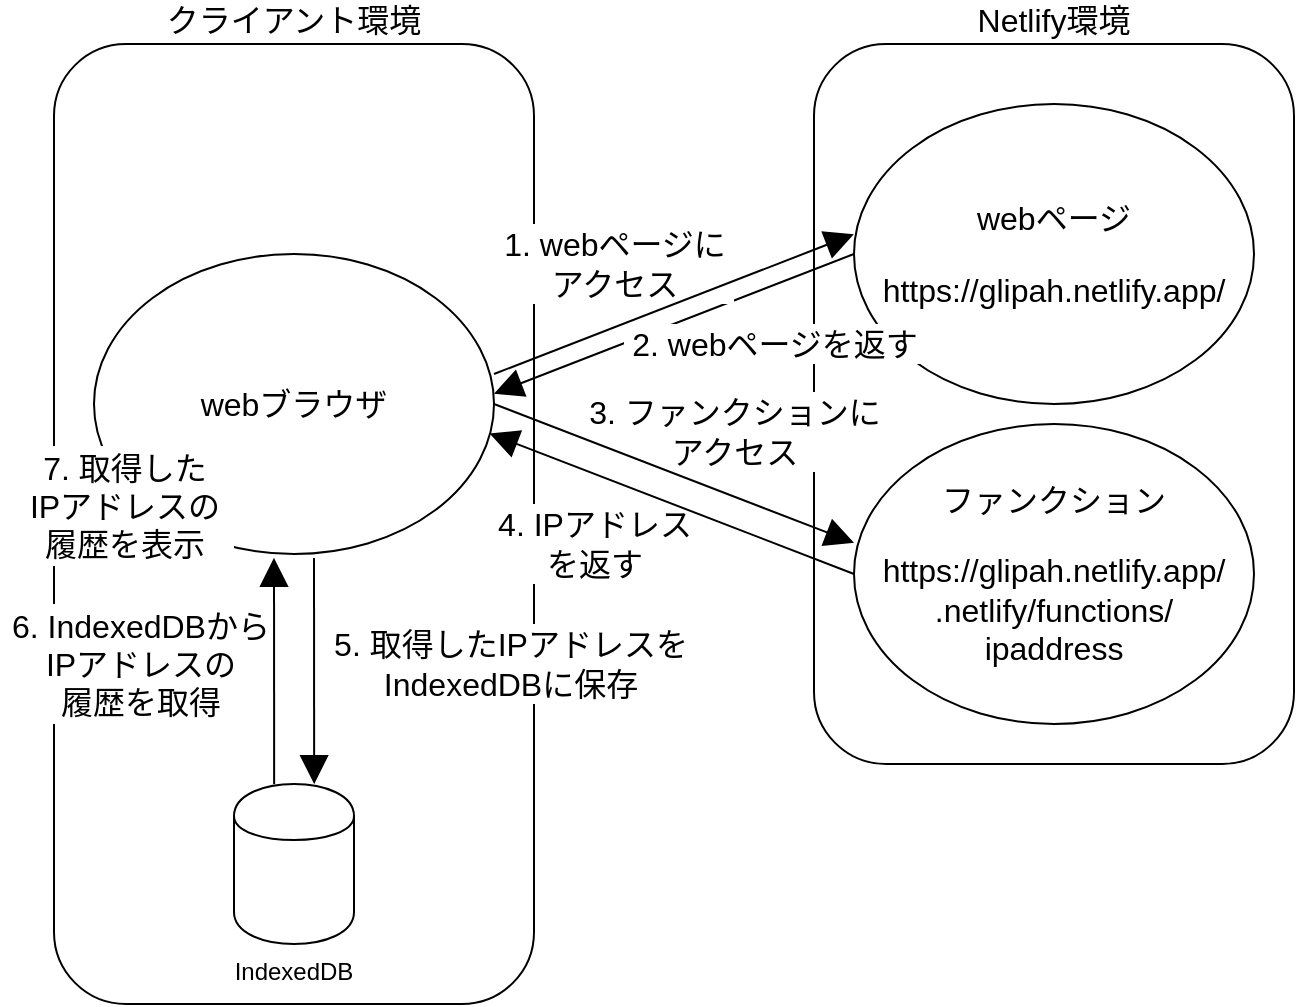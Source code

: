 <mxfile version="13.0.3" type="device"><diagram id="-wSbFnS5kWjP6roDs0ag" name="Page-1"><mxGraphModel dx="1102" dy="815" grid="1" gridSize="10" guides="1" tooltips="1" connect="1" arrows="1" fold="1" page="1" pageScale="1" pageWidth="1169" pageHeight="827" math="0" shadow="0"><root><mxCell id="0"/><mxCell id="1" parent="0"/><mxCell id="hSDuIwFwTtRzLKD_vOB1-6" value="クライアント環境" style="rounded=1;whiteSpace=wrap;html=1;fontSize=16;align=center;labelPosition=center;verticalLabelPosition=top;verticalAlign=bottom;" parent="1" vertex="1"><mxGeometry x="140" y="80" width="240" height="480" as="geometry"/></mxCell><mxCell id="hSDuIwFwTtRzLKD_vOB1-1" value="&lt;p style=&quot;font-size: 16px;&quot;&gt;webブラウザ&lt;/p&gt;" style="ellipse;whiteSpace=wrap;html=1;align=center;fontSize=16;" parent="1" vertex="1"><mxGeometry x="160" y="185" width="200" height="150" as="geometry"/></mxCell><mxCell id="hSDuIwFwTtRzLKD_vOB1-2" value="Netlify環境" style="rounded=1;whiteSpace=wrap;html=1;fontSize=16;align=center;labelPosition=center;verticalLabelPosition=top;verticalAlign=bottom;" parent="1" vertex="1"><mxGeometry x="520" y="80" width="240" height="360" as="geometry"/></mxCell><mxCell id="hSDuIwFwTtRzLKD_vOB1-3" value="&lt;p style=&quot;font-size: 16px&quot;&gt;webページ&lt;/p&gt;&lt;p style=&quot;font-size: 16px&quot;&gt;https://glipah.netlify.app/&lt;/p&gt;" style="ellipse;whiteSpace=wrap;html=1;align=center;fontSize=16;" parent="1" vertex="1"><mxGeometry x="540" y="110" width="200" height="150" as="geometry"/></mxCell><mxCell id="hSDuIwFwTtRzLKD_vOB1-5" value="&lt;p style=&quot;font-size: 16px&quot;&gt;ファンクション&lt;/p&gt;&lt;p style=&quot;font-size: 16px&quot;&gt;https://glipah.netlify.app/&lt;br&gt;.netlify/functions/&lt;br&gt;ipaddress&lt;/p&gt;" style="ellipse;whiteSpace=wrap;html=1;align=center;fontSize=16;" parent="1" vertex="1"><mxGeometry x="540" y="270" width="200" height="150" as="geometry"/></mxCell><mxCell id="hSDuIwFwTtRzLKD_vOB1-10" value="" style="endArrow=none;html=1;fontSize=16;exitX=1;exitY=0.5;exitDx=0;exitDy=0;entryX=0.083;entryY=0.306;entryDx=0;entryDy=0;entryPerimeter=0;endFill=0;endSize=12;startArrow=block;startFill=1;startSize=12;" parent="1" edge="1"><mxGeometry width="50" height="50" relative="1" as="geometry"><mxPoint x="360" y="254.84" as="sourcePoint"/><mxPoint x="539.92" y="185.0" as="targetPoint"/></mxGeometry></mxCell><mxCell id="hSDuIwFwTtRzLKD_vOB1-11" value="1. webページに&lt;br&gt;アクセス" style="text;html=1;align=center;verticalAlign=middle;resizable=0;points=[];autosize=1;fontSize=16;fillColor=#ffffff;" parent="1" vertex="1"><mxGeometry x="360" y="170" width="120" height="40" as="geometry"/></mxCell><mxCell id="hSDuIwFwTtRzLKD_vOB1-12" value="2. webページを返す" style="text;html=1;align=center;verticalAlign=middle;resizable=0;points=[];autosize=1;fontSize=16;fillColor=#ffffff;" parent="1" vertex="1"><mxGeometry x="425" y="220" width="150" height="20" as="geometry"/></mxCell><mxCell id="hSDuIwFwTtRzLKD_vOB1-15" value="3. ファンクションに&lt;br&gt;アクセス" style="text;html=1;align=center;verticalAlign=middle;resizable=0;points=[];autosize=1;fontSize=16;fillColor=#ffffff;" parent="1" vertex="1"><mxGeometry x="410" y="254" width="140" height="40" as="geometry"/></mxCell><mxCell id="hSDuIwFwTtRzLKD_vOB1-14" value="" style="endArrow=block;html=1;fontSize=16;entryX=0;entryY=0.396;entryDx=0;entryDy=0;entryPerimeter=0;endFill=1;endSize=12;exitX=1;exitY=0.5;exitDx=0;exitDy=0;" parent="1" source="hSDuIwFwTtRzLKD_vOB1-1" target="hSDuIwFwTtRzLKD_vOB1-5" edge="1"><mxGeometry width="50" height="50" relative="1" as="geometry"><mxPoint x="360" y="339.84" as="sourcePoint"/><mxPoint x="539.92" y="270.0" as="targetPoint"/></mxGeometry></mxCell><mxCell id="hSDuIwFwTtRzLKD_vOB1-8" value="" style="endArrow=block;html=1;fontSize=16;exitX=1;exitY=0.5;exitDx=0;exitDy=0;entryX=0.083;entryY=0.306;entryDx=0;entryDy=0;entryPerimeter=0;endFill=1;endSize=12;" parent="1" edge="1"><mxGeometry width="50" height="50" relative="1" as="geometry"><mxPoint x="360" y="245" as="sourcePoint"/><mxPoint x="539.92" y="175.16" as="targetPoint"/></mxGeometry></mxCell><mxCell id="hSDuIwFwTtRzLKD_vOB1-16" value="4. IPアドレス&lt;br&gt;を返す" style="text;html=1;align=center;verticalAlign=middle;resizable=0;points=[];autosize=1;fontSize=16;fillColor=#ffffff;" parent="1" vertex="1"><mxGeometry x="360" y="310" width="100" height="40" as="geometry"/></mxCell><mxCell id="hSDuIwFwTtRzLKD_vOB1-13" value="" style="endArrow=none;html=1;fontSize=16;entryX=0;entryY=0.5;entryDx=0;entryDy=0;endFill=0;endSize=12;startArrow=block;startFill=1;startSize=12;exitX=0.989;exitY=0.598;exitDx=0;exitDy=0;exitPerimeter=0;" parent="1" source="hSDuIwFwTtRzLKD_vOB1-1" target="hSDuIwFwTtRzLKD_vOB1-5" edge="1"><mxGeometry width="50" height="50" relative="1" as="geometry"><mxPoint x="360" y="349.68" as="sourcePoint"/><mxPoint x="539.92" y="279.84" as="targetPoint"/></mxGeometry></mxCell><mxCell id="hSDuIwFwTtRzLKD_vOB1-23" value="5. 取得したIPアドレスを&lt;br&gt;IndexedDBに保存" style="text;html=1;align=center;verticalAlign=middle;resizable=0;points=[];autosize=1;fontSize=16;fillColor=#ffffff;" parent="1" vertex="1"><mxGeometry x="273" y="370" width="190" height="40" as="geometry"/></mxCell><mxCell id="9xhFXxmBho59930tdgbm-2" value="IndexedDB" style="shape=cylinder;whiteSpace=wrap;html=1;boundedLbl=1;backgroundOutline=1;labelPosition=center;verticalLabelPosition=bottom;align=center;verticalAlign=top;" vertex="1" parent="1"><mxGeometry x="230" y="450" width="60" height="80" as="geometry"/></mxCell><mxCell id="9xhFXxmBho59930tdgbm-3" value="" style="endArrow=block;html=1;fontSize=16;entryX=0.542;entryY=0.771;entryDx=0;entryDy=0;entryPerimeter=0;endFill=1;endSize=12;" edge="1" parent="1" target="hSDuIwFwTtRzLKD_vOB1-6"><mxGeometry width="50" height="50" relative="1" as="geometry"><mxPoint x="270" y="337" as="sourcePoint"/><mxPoint x="550" y="339.4" as="targetPoint"/></mxGeometry></mxCell><mxCell id="9xhFXxmBho59930tdgbm-5" value="6.&amp;nbsp;IndexedDBから&lt;br&gt;IPアドレスの&lt;br&gt;履歴を取得" style="text;html=1;align=center;verticalAlign=middle;resizable=0;points=[];autosize=1;fontSize=16;fillColor=#ffffff;" vertex="1" parent="1"><mxGeometry x="113" y="360" width="140" height="60" as="geometry"/></mxCell><mxCell id="9xhFXxmBho59930tdgbm-6" value="7. 取得した&lt;br&gt;IPアドレスの&lt;br&gt;履歴を表示" style="text;html=1;align=center;verticalAlign=middle;resizable=0;points=[];autosize=1;fontSize=16;fillColor=#ffffff;" vertex="1" parent="1"><mxGeometry x="120" y="281" width="110" height="60" as="geometry"/></mxCell><mxCell id="9xhFXxmBho59930tdgbm-4" value="" style="endArrow=block;html=1;fontSize=16;entryX=0.542;entryY=0.771;entryDx=0;entryDy=0;entryPerimeter=0;endFill=1;endSize=12;" edge="1" parent="1"><mxGeometry width="50" height="50" relative="1" as="geometry"><mxPoint x="250.08" y="450.0" as="sourcePoint"/><mxPoint x="250" y="336.92" as="targetPoint"/></mxGeometry></mxCell></root></mxGraphModel></diagram></mxfile>